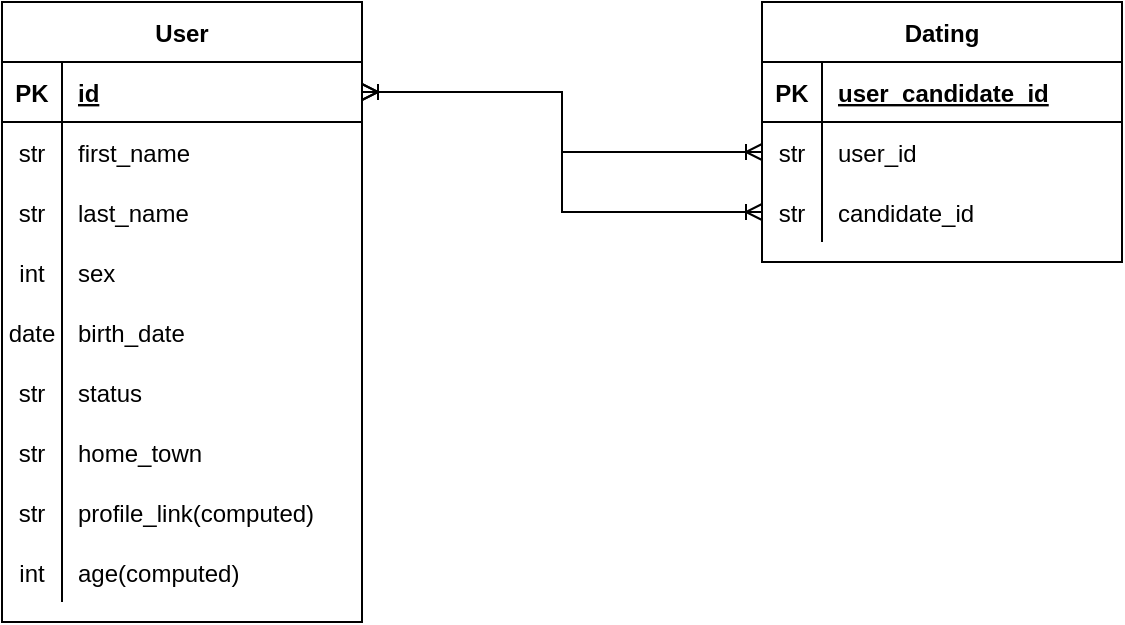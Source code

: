 <mxfile version="15.2.7" type="device"><diagram id="zHj1JFpUXUhbMjaCKAwa" name="Page-1"><mxGraphModel dx="898" dy="672" grid="1" gridSize="10" guides="1" tooltips="1" connect="1" arrows="1" fold="1" page="1" pageScale="1" pageWidth="827" pageHeight="1169" math="0" shadow="0"><root><mxCell id="0"/><mxCell id="1" parent="0"/><mxCell id="35wD_DFMuD8EJYjllt0G-1" value="User" style="shape=table;startSize=30;container=1;collapsible=1;childLayout=tableLayout;fixedRows=1;rowLines=0;fontStyle=1;align=center;resizeLast=1;" parent="1" vertex="1"><mxGeometry x="40" y="40" width="180" height="310" as="geometry"/></mxCell><mxCell id="35wD_DFMuD8EJYjllt0G-2" value="" style="shape=partialRectangle;collapsible=0;dropTarget=0;pointerEvents=0;fillColor=none;top=0;left=0;bottom=1;right=0;points=[[0,0.5],[1,0.5]];portConstraint=eastwest;" parent="35wD_DFMuD8EJYjllt0G-1" vertex="1"><mxGeometry y="30" width="180" height="30" as="geometry"/></mxCell><mxCell id="35wD_DFMuD8EJYjllt0G-3" value="PK" style="shape=partialRectangle;connectable=0;fillColor=none;top=0;left=0;bottom=0;right=0;fontStyle=1;overflow=hidden;" parent="35wD_DFMuD8EJYjllt0G-2" vertex="1"><mxGeometry width="30" height="30" as="geometry"><mxRectangle width="30" height="30" as="alternateBounds"/></mxGeometry></mxCell><mxCell id="35wD_DFMuD8EJYjllt0G-4" value="id" style="shape=partialRectangle;connectable=0;fillColor=none;top=0;left=0;bottom=0;right=0;align=left;spacingLeft=6;fontStyle=5;overflow=hidden;" parent="35wD_DFMuD8EJYjllt0G-2" vertex="1"><mxGeometry x="30" width="150" height="30" as="geometry"><mxRectangle width="150" height="30" as="alternateBounds"/></mxGeometry></mxCell><mxCell id="35wD_DFMuD8EJYjllt0G-8" value="" style="shape=partialRectangle;collapsible=0;dropTarget=0;pointerEvents=0;fillColor=none;top=0;left=0;bottom=0;right=0;points=[[0,0.5],[1,0.5]];portConstraint=eastwest;" parent="35wD_DFMuD8EJYjllt0G-1" vertex="1"><mxGeometry y="60" width="180" height="30" as="geometry"/></mxCell><mxCell id="35wD_DFMuD8EJYjllt0G-9" value="str" style="shape=partialRectangle;connectable=0;fillColor=none;top=0;left=0;bottom=0;right=0;editable=1;overflow=hidden;" parent="35wD_DFMuD8EJYjllt0G-8" vertex="1"><mxGeometry width="30" height="30" as="geometry"><mxRectangle width="30" height="30" as="alternateBounds"/></mxGeometry></mxCell><mxCell id="35wD_DFMuD8EJYjllt0G-10" value="first_name" style="shape=partialRectangle;connectable=0;fillColor=none;top=0;left=0;bottom=0;right=0;align=left;spacingLeft=6;overflow=hidden;" parent="35wD_DFMuD8EJYjllt0G-8" vertex="1"><mxGeometry x="30" width="150" height="30" as="geometry"><mxRectangle width="150" height="30" as="alternateBounds"/></mxGeometry></mxCell><mxCell id="35wD_DFMuD8EJYjllt0G-101" value="" style="shape=partialRectangle;collapsible=0;dropTarget=0;pointerEvents=0;fillColor=none;top=0;left=0;bottom=0;right=0;points=[[0,0.5],[1,0.5]];portConstraint=eastwest;" parent="35wD_DFMuD8EJYjllt0G-1" vertex="1"><mxGeometry y="90" width="180" height="30" as="geometry"/></mxCell><mxCell id="35wD_DFMuD8EJYjllt0G-102" value="str" style="shape=partialRectangle;connectable=0;fillColor=none;top=0;left=0;bottom=0;right=0;editable=1;overflow=hidden;" parent="35wD_DFMuD8EJYjllt0G-101" vertex="1"><mxGeometry width="30" height="30" as="geometry"><mxRectangle width="30" height="30" as="alternateBounds"/></mxGeometry></mxCell><mxCell id="35wD_DFMuD8EJYjllt0G-103" value="last_name" style="shape=partialRectangle;connectable=0;fillColor=none;top=0;left=0;bottom=0;right=0;align=left;spacingLeft=6;overflow=hidden;" parent="35wD_DFMuD8EJYjllt0G-101" vertex="1"><mxGeometry x="30" width="150" height="30" as="geometry"><mxRectangle width="150" height="30" as="alternateBounds"/></mxGeometry></mxCell><mxCell id="35wD_DFMuD8EJYjllt0G-104" value="" style="shape=partialRectangle;collapsible=0;dropTarget=0;pointerEvents=0;fillColor=none;top=0;left=0;bottom=0;right=0;points=[[0,0.5],[1,0.5]];portConstraint=eastwest;" parent="35wD_DFMuD8EJYjllt0G-1" vertex="1"><mxGeometry y="120" width="180" height="30" as="geometry"/></mxCell><mxCell id="35wD_DFMuD8EJYjllt0G-105" value="int" style="shape=partialRectangle;connectable=0;fillColor=none;top=0;left=0;bottom=0;right=0;editable=1;overflow=hidden;" parent="35wD_DFMuD8EJYjllt0G-104" vertex="1"><mxGeometry width="30" height="30" as="geometry"><mxRectangle width="30" height="30" as="alternateBounds"/></mxGeometry></mxCell><mxCell id="35wD_DFMuD8EJYjllt0G-106" value="sex" style="shape=partialRectangle;connectable=0;fillColor=none;top=0;left=0;bottom=0;right=0;align=left;spacingLeft=6;overflow=hidden;" parent="35wD_DFMuD8EJYjllt0G-104" vertex="1"><mxGeometry x="30" width="150" height="30" as="geometry"><mxRectangle width="150" height="30" as="alternateBounds"/></mxGeometry></mxCell><mxCell id="35wD_DFMuD8EJYjllt0G-107" value="" style="shape=partialRectangle;collapsible=0;dropTarget=0;pointerEvents=0;fillColor=none;top=0;left=0;bottom=0;right=0;points=[[0,0.5],[1,0.5]];portConstraint=eastwest;" parent="35wD_DFMuD8EJYjllt0G-1" vertex="1"><mxGeometry y="150" width="180" height="30" as="geometry"/></mxCell><mxCell id="35wD_DFMuD8EJYjllt0G-108" value="date" style="shape=partialRectangle;connectable=0;fillColor=none;top=0;left=0;bottom=0;right=0;editable=1;overflow=hidden;" parent="35wD_DFMuD8EJYjllt0G-107" vertex="1"><mxGeometry width="30" height="30" as="geometry"><mxRectangle width="30" height="30" as="alternateBounds"/></mxGeometry></mxCell><mxCell id="35wD_DFMuD8EJYjllt0G-109" value="birth_date" style="shape=partialRectangle;connectable=0;fillColor=none;top=0;left=0;bottom=0;right=0;align=left;spacingLeft=6;overflow=hidden;" parent="35wD_DFMuD8EJYjllt0G-107" vertex="1"><mxGeometry x="30" width="150" height="30" as="geometry"><mxRectangle width="150" height="30" as="alternateBounds"/></mxGeometry></mxCell><mxCell id="35wD_DFMuD8EJYjllt0G-110" value="" style="shape=partialRectangle;collapsible=0;dropTarget=0;pointerEvents=0;fillColor=none;top=0;left=0;bottom=0;right=0;points=[[0,0.5],[1,0.5]];portConstraint=eastwest;" parent="35wD_DFMuD8EJYjllt0G-1" vertex="1"><mxGeometry y="180" width="180" height="30" as="geometry"/></mxCell><mxCell id="35wD_DFMuD8EJYjllt0G-111" value="str" style="shape=partialRectangle;connectable=0;fillColor=none;top=0;left=0;bottom=0;right=0;editable=1;overflow=hidden;" parent="35wD_DFMuD8EJYjllt0G-110" vertex="1"><mxGeometry width="30" height="30" as="geometry"><mxRectangle width="30" height="30" as="alternateBounds"/></mxGeometry></mxCell><mxCell id="35wD_DFMuD8EJYjllt0G-112" value="status" style="shape=partialRectangle;connectable=0;fillColor=none;top=0;left=0;bottom=0;right=0;align=left;spacingLeft=6;overflow=hidden;" parent="35wD_DFMuD8EJYjllt0G-110" vertex="1"><mxGeometry x="30" width="150" height="30" as="geometry"><mxRectangle width="150" height="30" as="alternateBounds"/></mxGeometry></mxCell><mxCell id="35wD_DFMuD8EJYjllt0G-11" value="" style="shape=partialRectangle;collapsible=0;dropTarget=0;pointerEvents=0;fillColor=none;top=0;left=0;bottom=0;right=0;points=[[0,0.5],[1,0.5]];portConstraint=eastwest;" parent="35wD_DFMuD8EJYjllt0G-1" vertex="1"><mxGeometry y="210" width="180" height="30" as="geometry"/></mxCell><mxCell id="35wD_DFMuD8EJYjllt0G-12" value="str" style="shape=partialRectangle;connectable=0;fillColor=none;top=0;left=0;bottom=0;right=0;editable=1;overflow=hidden;" parent="35wD_DFMuD8EJYjllt0G-11" vertex="1"><mxGeometry width="30" height="30" as="geometry"><mxRectangle width="30" height="30" as="alternateBounds"/></mxGeometry></mxCell><mxCell id="35wD_DFMuD8EJYjllt0G-13" value="home_town" style="shape=partialRectangle;connectable=0;fillColor=none;top=0;left=0;bottom=0;right=0;align=left;spacingLeft=6;overflow=hidden;" parent="35wD_DFMuD8EJYjllt0G-11" vertex="1"><mxGeometry x="30" width="150" height="30" as="geometry"><mxRectangle width="150" height="30" as="alternateBounds"/></mxGeometry></mxCell><mxCell id="35wD_DFMuD8EJYjllt0G-27" value="" style="shape=partialRectangle;collapsible=0;dropTarget=0;pointerEvents=0;fillColor=none;top=0;left=0;bottom=0;right=0;points=[[0,0.5],[1,0.5]];portConstraint=eastwest;" parent="35wD_DFMuD8EJYjllt0G-1" vertex="1"><mxGeometry y="240" width="180" height="30" as="geometry"/></mxCell><mxCell id="35wD_DFMuD8EJYjllt0G-28" value="str" style="shape=partialRectangle;connectable=0;fillColor=none;top=0;left=0;bottom=0;right=0;editable=1;overflow=hidden;" parent="35wD_DFMuD8EJYjllt0G-27" vertex="1"><mxGeometry width="30" height="30" as="geometry"><mxRectangle width="30" height="30" as="alternateBounds"/></mxGeometry></mxCell><mxCell id="35wD_DFMuD8EJYjllt0G-29" value="profile_link(computed)" style="shape=partialRectangle;connectable=0;fillColor=none;top=0;left=0;bottom=0;right=0;align=left;spacingLeft=6;overflow=hidden;" parent="35wD_DFMuD8EJYjllt0G-27" vertex="1"><mxGeometry x="30" width="150" height="30" as="geometry"><mxRectangle width="150" height="30" as="alternateBounds"/></mxGeometry></mxCell><mxCell id="35wD_DFMuD8EJYjllt0G-113" value="" style="shape=partialRectangle;collapsible=0;dropTarget=0;pointerEvents=0;fillColor=none;top=0;left=0;bottom=0;right=0;points=[[0,0.5],[1,0.5]];portConstraint=eastwest;" parent="35wD_DFMuD8EJYjllt0G-1" vertex="1"><mxGeometry y="270" width="180" height="30" as="geometry"/></mxCell><mxCell id="35wD_DFMuD8EJYjllt0G-114" value="int" style="shape=partialRectangle;connectable=0;fillColor=none;top=0;left=0;bottom=0;right=0;editable=1;overflow=hidden;" parent="35wD_DFMuD8EJYjllt0G-113" vertex="1"><mxGeometry width="30" height="30" as="geometry"><mxRectangle width="30" height="30" as="alternateBounds"/></mxGeometry></mxCell><mxCell id="35wD_DFMuD8EJYjllt0G-115" value="age(computed)" style="shape=partialRectangle;connectable=0;fillColor=none;top=0;left=0;bottom=0;right=0;align=left;spacingLeft=6;overflow=hidden;" parent="35wD_DFMuD8EJYjllt0G-113" vertex="1"><mxGeometry x="30" width="150" height="30" as="geometry"><mxRectangle width="150" height="30" as="alternateBounds"/></mxGeometry></mxCell><mxCell id="35wD_DFMuD8EJYjllt0G-77" value="" style="edgeStyle=orthogonalEdgeStyle;rounded=0;orthogonalLoop=1;jettySize=auto;html=1;startArrow=ERoneToMany;startFill=0;endArrow=ERoneToMany;endFill=0;entryX=1;entryY=0.5;entryDx=0;entryDy=0;exitX=0;exitY=0.5;exitDx=0;exitDy=0;" parent="1" source="35wD_DFMuD8EJYjllt0G-89" target="35wD_DFMuD8EJYjllt0G-2" edge="1"><mxGeometry relative="1" as="geometry"/></mxCell><mxCell id="35wD_DFMuD8EJYjllt0G-78" value="" style="edgeStyle=orthogonalEdgeStyle;rounded=0;orthogonalLoop=1;jettySize=auto;html=1;startArrow=ERoneToMany;startFill=0;endArrow=ERoneToMany;endFill=0;entryX=1;entryY=0.5;entryDx=0;entryDy=0;exitX=0;exitY=0.5;exitDx=0;exitDy=0;" parent="1" source="35wD_DFMuD8EJYjllt0G-98" target="35wD_DFMuD8EJYjllt0G-2" edge="1"><mxGeometry relative="1" as="geometry"/></mxCell><mxCell id="35wD_DFMuD8EJYjllt0G-79" value="Dating" style="shape=table;startSize=30;container=1;collapsible=1;childLayout=tableLayout;fixedRows=1;rowLines=0;fontStyle=1;align=center;resizeLast=1;" parent="1" vertex="1"><mxGeometry x="420" y="40" width="180" height="130" as="geometry"/></mxCell><mxCell id="35wD_DFMuD8EJYjllt0G-80" value="" style="shape=partialRectangle;collapsible=0;dropTarget=0;pointerEvents=0;fillColor=none;top=0;left=0;bottom=1;right=0;points=[[0,0.5],[1,0.5]];portConstraint=eastwest;" parent="35wD_DFMuD8EJYjllt0G-79" vertex="1"><mxGeometry y="30" width="180" height="30" as="geometry"/></mxCell><mxCell id="35wD_DFMuD8EJYjllt0G-81" value="PK" style="shape=partialRectangle;connectable=0;fillColor=none;top=0;left=0;bottom=0;right=0;fontStyle=1;overflow=hidden;" parent="35wD_DFMuD8EJYjllt0G-80" vertex="1"><mxGeometry width="30" height="30" as="geometry"><mxRectangle width="30" height="30" as="alternateBounds"/></mxGeometry></mxCell><mxCell id="35wD_DFMuD8EJYjllt0G-82" value="user_candidate_id" style="shape=partialRectangle;connectable=0;fillColor=none;top=0;left=0;bottom=0;right=0;align=left;spacingLeft=6;fontStyle=5;overflow=hidden;" parent="35wD_DFMuD8EJYjllt0G-80" vertex="1"><mxGeometry x="30" width="150" height="30" as="geometry"><mxRectangle width="150" height="30" as="alternateBounds"/></mxGeometry></mxCell><mxCell id="35wD_DFMuD8EJYjllt0G-89" value="" style="shape=partialRectangle;collapsible=0;dropTarget=0;pointerEvents=0;fillColor=none;top=0;left=0;bottom=0;right=0;points=[[0,0.5],[1,0.5]];portConstraint=eastwest;" parent="35wD_DFMuD8EJYjllt0G-79" vertex="1"><mxGeometry y="60" width="180" height="30" as="geometry"/></mxCell><mxCell id="35wD_DFMuD8EJYjllt0G-90" value="str" style="shape=partialRectangle;connectable=0;fillColor=none;top=0;left=0;bottom=0;right=0;editable=1;overflow=hidden;" parent="35wD_DFMuD8EJYjllt0G-89" vertex="1"><mxGeometry width="30" height="30" as="geometry"><mxRectangle width="30" height="30" as="alternateBounds"/></mxGeometry></mxCell><mxCell id="35wD_DFMuD8EJYjllt0G-91" value="user_id" style="shape=partialRectangle;connectable=0;fillColor=none;top=0;left=0;bottom=0;right=0;align=left;spacingLeft=6;overflow=hidden;" parent="35wD_DFMuD8EJYjllt0G-89" vertex="1"><mxGeometry x="30" width="150" height="30" as="geometry"><mxRectangle width="150" height="30" as="alternateBounds"/></mxGeometry></mxCell><mxCell id="35wD_DFMuD8EJYjllt0G-98" value="" style="shape=partialRectangle;collapsible=0;dropTarget=0;pointerEvents=0;fillColor=none;top=0;left=0;bottom=0;right=0;points=[[0,0.5],[1,0.5]];portConstraint=eastwest;" parent="35wD_DFMuD8EJYjllt0G-79" vertex="1"><mxGeometry y="90" width="180" height="30" as="geometry"/></mxCell><mxCell id="35wD_DFMuD8EJYjllt0G-99" value="str" style="shape=partialRectangle;connectable=0;fillColor=none;top=0;left=0;bottom=0;right=0;editable=1;overflow=hidden;" parent="35wD_DFMuD8EJYjllt0G-98" vertex="1"><mxGeometry width="30" height="30" as="geometry"><mxRectangle width="30" height="30" as="alternateBounds"/></mxGeometry></mxCell><mxCell id="35wD_DFMuD8EJYjllt0G-100" value="candidate_id" style="shape=partialRectangle;connectable=0;fillColor=none;top=0;left=0;bottom=0;right=0;align=left;spacingLeft=6;overflow=hidden;" parent="35wD_DFMuD8EJYjllt0G-98" vertex="1"><mxGeometry x="30" width="150" height="30" as="geometry"><mxRectangle width="150" height="30" as="alternateBounds"/></mxGeometry></mxCell></root></mxGraphModel></diagram></mxfile>